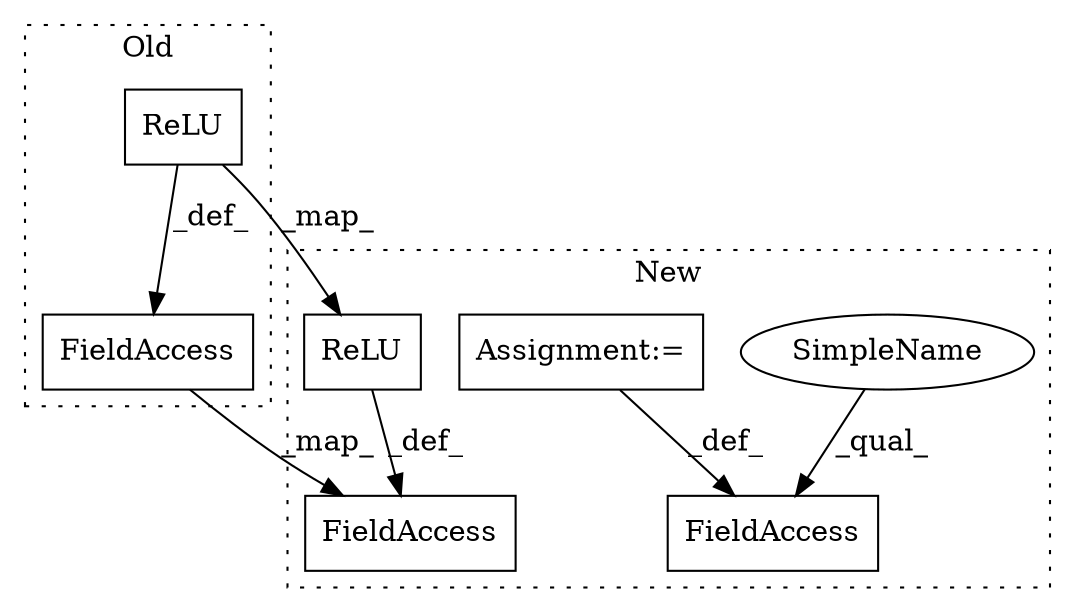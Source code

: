 digraph G {
subgraph cluster0 {
1 [label="ReLU" a="32" s="1684" l="6" shape="box"];
4 [label="FieldAccess" a="22" s="1590" l="14" shape="box"];
label = "Old";
style="dotted";
}
subgraph cluster1 {
2 [label="ReLU" a="32" s="1875" l="6" shape="box"];
3 [label="FieldAccess" a="22" s="1631" l="14" shape="box"];
5 [label="FieldAccess" a="22" s="1273" l="11" shape="box"];
6 [label="Assignment:=" a="7" s="1284" l="1" shape="box"];
7 [label="SimpleName" a="42" s="1273" l="4" shape="ellipse"];
label = "New";
style="dotted";
}
1 -> 4 [label="_def_"];
1 -> 2 [label="_map_"];
2 -> 3 [label="_def_"];
4 -> 3 [label="_map_"];
6 -> 5 [label="_def_"];
7 -> 5 [label="_qual_"];
}